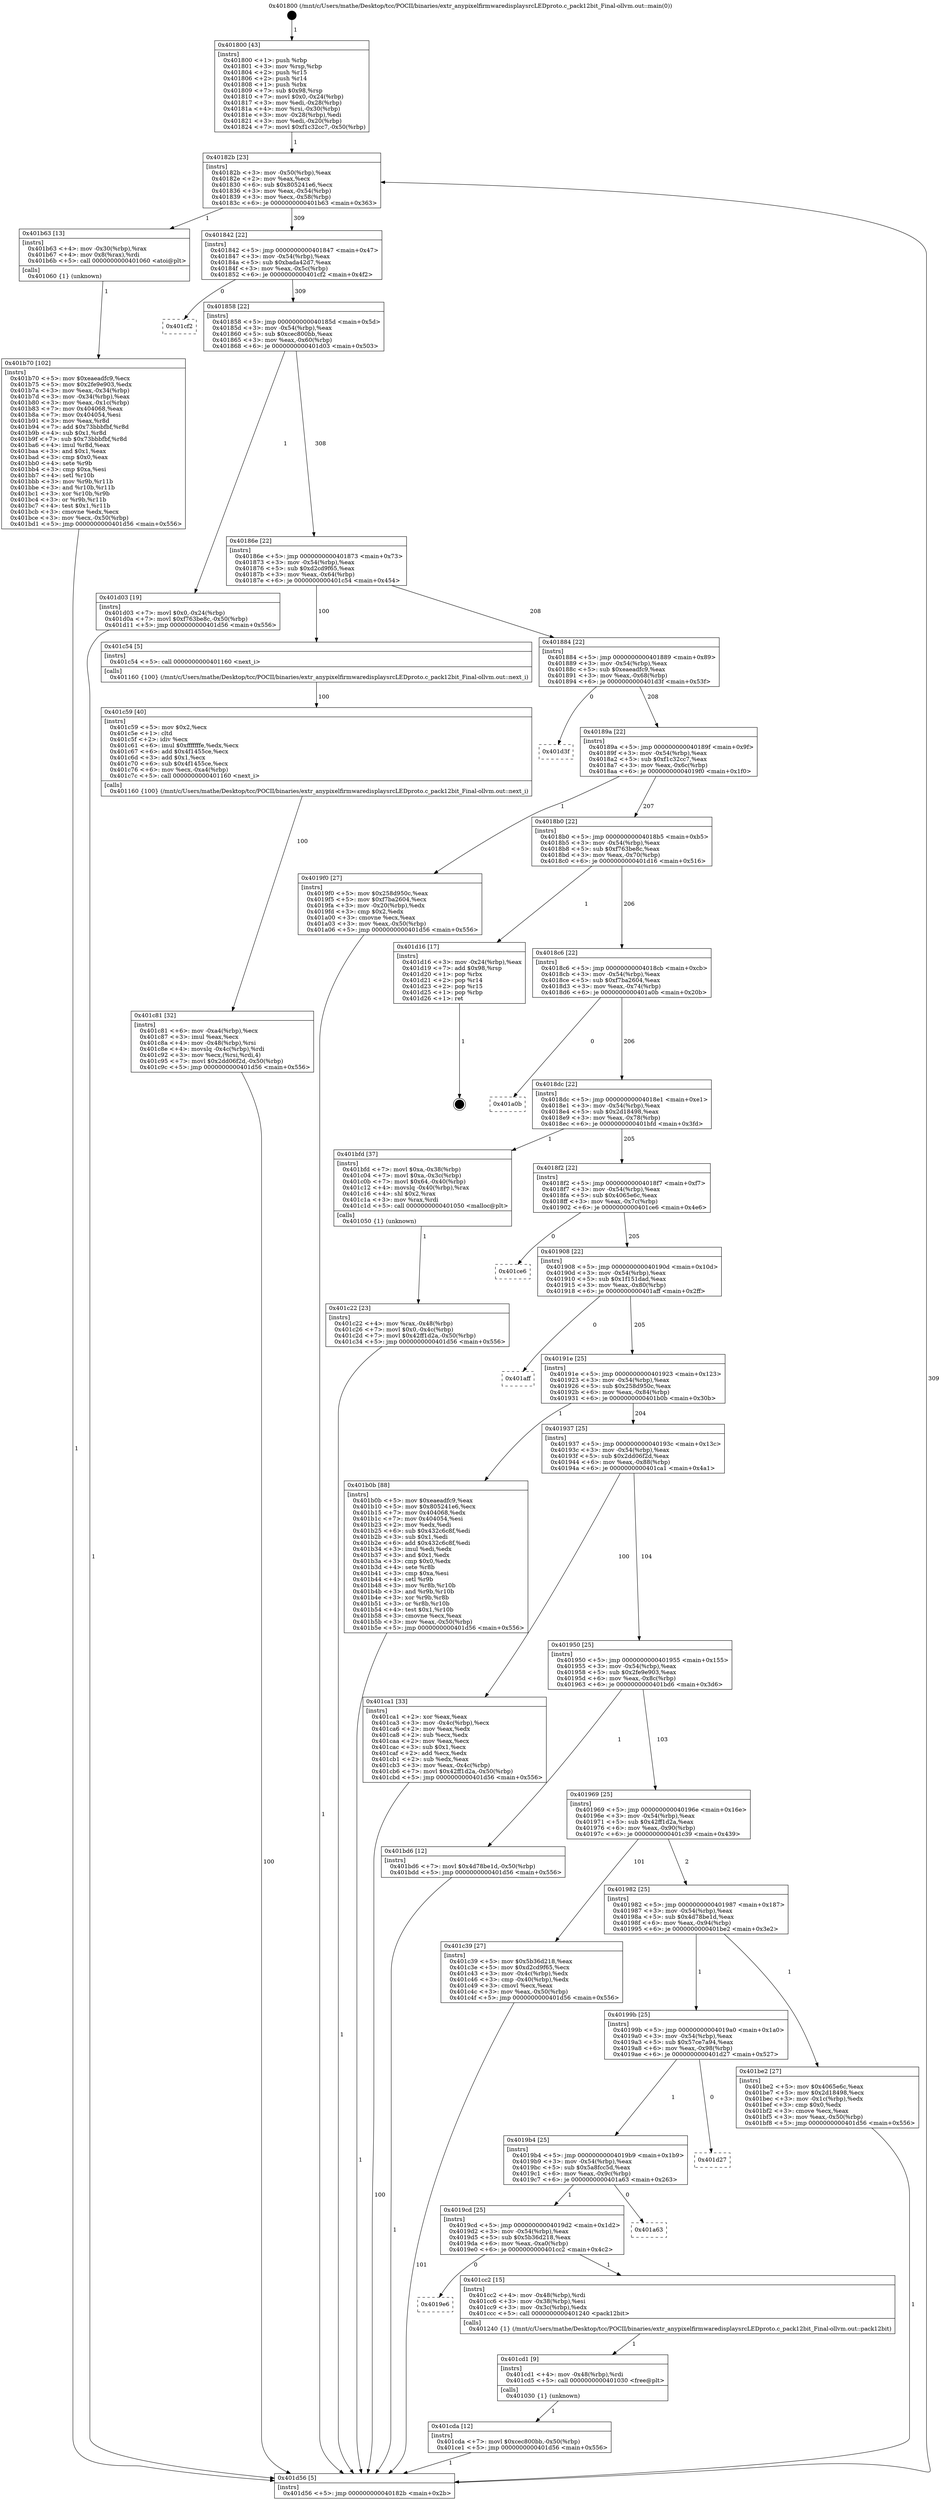 digraph "0x401800" {
  label = "0x401800 (/mnt/c/Users/mathe/Desktop/tcc/POCII/binaries/extr_anypixelfirmwaredisplaysrcLEDproto.c_pack12bit_Final-ollvm.out::main(0))"
  labelloc = "t"
  node[shape=record]

  Entry [label="",width=0.3,height=0.3,shape=circle,fillcolor=black,style=filled]
  "0x40182b" [label="{
     0x40182b [23]\l
     | [instrs]\l
     &nbsp;&nbsp;0x40182b \<+3\>: mov -0x50(%rbp),%eax\l
     &nbsp;&nbsp;0x40182e \<+2\>: mov %eax,%ecx\l
     &nbsp;&nbsp;0x401830 \<+6\>: sub $0x805241e6,%ecx\l
     &nbsp;&nbsp;0x401836 \<+3\>: mov %eax,-0x54(%rbp)\l
     &nbsp;&nbsp;0x401839 \<+3\>: mov %ecx,-0x58(%rbp)\l
     &nbsp;&nbsp;0x40183c \<+6\>: je 0000000000401b63 \<main+0x363\>\l
  }"]
  "0x401b63" [label="{
     0x401b63 [13]\l
     | [instrs]\l
     &nbsp;&nbsp;0x401b63 \<+4\>: mov -0x30(%rbp),%rax\l
     &nbsp;&nbsp;0x401b67 \<+4\>: mov 0x8(%rax),%rdi\l
     &nbsp;&nbsp;0x401b6b \<+5\>: call 0000000000401060 \<atoi@plt\>\l
     | [calls]\l
     &nbsp;&nbsp;0x401060 \{1\} (unknown)\l
  }"]
  "0x401842" [label="{
     0x401842 [22]\l
     | [instrs]\l
     &nbsp;&nbsp;0x401842 \<+5\>: jmp 0000000000401847 \<main+0x47\>\l
     &nbsp;&nbsp;0x401847 \<+3\>: mov -0x54(%rbp),%eax\l
     &nbsp;&nbsp;0x40184a \<+5\>: sub $0xbada42d7,%eax\l
     &nbsp;&nbsp;0x40184f \<+3\>: mov %eax,-0x5c(%rbp)\l
     &nbsp;&nbsp;0x401852 \<+6\>: je 0000000000401cf2 \<main+0x4f2\>\l
  }"]
  Exit [label="",width=0.3,height=0.3,shape=circle,fillcolor=black,style=filled,peripheries=2]
  "0x401cf2" [label="{
     0x401cf2\l
  }", style=dashed]
  "0x401858" [label="{
     0x401858 [22]\l
     | [instrs]\l
     &nbsp;&nbsp;0x401858 \<+5\>: jmp 000000000040185d \<main+0x5d\>\l
     &nbsp;&nbsp;0x40185d \<+3\>: mov -0x54(%rbp),%eax\l
     &nbsp;&nbsp;0x401860 \<+5\>: sub $0xcec800bb,%eax\l
     &nbsp;&nbsp;0x401865 \<+3\>: mov %eax,-0x60(%rbp)\l
     &nbsp;&nbsp;0x401868 \<+6\>: je 0000000000401d03 \<main+0x503\>\l
  }"]
  "0x401cda" [label="{
     0x401cda [12]\l
     | [instrs]\l
     &nbsp;&nbsp;0x401cda \<+7\>: movl $0xcec800bb,-0x50(%rbp)\l
     &nbsp;&nbsp;0x401ce1 \<+5\>: jmp 0000000000401d56 \<main+0x556\>\l
  }"]
  "0x401d03" [label="{
     0x401d03 [19]\l
     | [instrs]\l
     &nbsp;&nbsp;0x401d03 \<+7\>: movl $0x0,-0x24(%rbp)\l
     &nbsp;&nbsp;0x401d0a \<+7\>: movl $0xf763be8c,-0x50(%rbp)\l
     &nbsp;&nbsp;0x401d11 \<+5\>: jmp 0000000000401d56 \<main+0x556\>\l
  }"]
  "0x40186e" [label="{
     0x40186e [22]\l
     | [instrs]\l
     &nbsp;&nbsp;0x40186e \<+5\>: jmp 0000000000401873 \<main+0x73\>\l
     &nbsp;&nbsp;0x401873 \<+3\>: mov -0x54(%rbp),%eax\l
     &nbsp;&nbsp;0x401876 \<+5\>: sub $0xd2cd9f65,%eax\l
     &nbsp;&nbsp;0x40187b \<+3\>: mov %eax,-0x64(%rbp)\l
     &nbsp;&nbsp;0x40187e \<+6\>: je 0000000000401c54 \<main+0x454\>\l
  }"]
  "0x401cd1" [label="{
     0x401cd1 [9]\l
     | [instrs]\l
     &nbsp;&nbsp;0x401cd1 \<+4\>: mov -0x48(%rbp),%rdi\l
     &nbsp;&nbsp;0x401cd5 \<+5\>: call 0000000000401030 \<free@plt\>\l
     | [calls]\l
     &nbsp;&nbsp;0x401030 \{1\} (unknown)\l
  }"]
  "0x401c54" [label="{
     0x401c54 [5]\l
     | [instrs]\l
     &nbsp;&nbsp;0x401c54 \<+5\>: call 0000000000401160 \<next_i\>\l
     | [calls]\l
     &nbsp;&nbsp;0x401160 \{100\} (/mnt/c/Users/mathe/Desktop/tcc/POCII/binaries/extr_anypixelfirmwaredisplaysrcLEDproto.c_pack12bit_Final-ollvm.out::next_i)\l
  }"]
  "0x401884" [label="{
     0x401884 [22]\l
     | [instrs]\l
     &nbsp;&nbsp;0x401884 \<+5\>: jmp 0000000000401889 \<main+0x89\>\l
     &nbsp;&nbsp;0x401889 \<+3\>: mov -0x54(%rbp),%eax\l
     &nbsp;&nbsp;0x40188c \<+5\>: sub $0xeaeadfc9,%eax\l
     &nbsp;&nbsp;0x401891 \<+3\>: mov %eax,-0x68(%rbp)\l
     &nbsp;&nbsp;0x401894 \<+6\>: je 0000000000401d3f \<main+0x53f\>\l
  }"]
  "0x4019e6" [label="{
     0x4019e6\l
  }", style=dashed]
  "0x401d3f" [label="{
     0x401d3f\l
  }", style=dashed]
  "0x40189a" [label="{
     0x40189a [22]\l
     | [instrs]\l
     &nbsp;&nbsp;0x40189a \<+5\>: jmp 000000000040189f \<main+0x9f\>\l
     &nbsp;&nbsp;0x40189f \<+3\>: mov -0x54(%rbp),%eax\l
     &nbsp;&nbsp;0x4018a2 \<+5\>: sub $0xf1c32cc7,%eax\l
     &nbsp;&nbsp;0x4018a7 \<+3\>: mov %eax,-0x6c(%rbp)\l
     &nbsp;&nbsp;0x4018aa \<+6\>: je 00000000004019f0 \<main+0x1f0\>\l
  }"]
  "0x401cc2" [label="{
     0x401cc2 [15]\l
     | [instrs]\l
     &nbsp;&nbsp;0x401cc2 \<+4\>: mov -0x48(%rbp),%rdi\l
     &nbsp;&nbsp;0x401cc6 \<+3\>: mov -0x38(%rbp),%esi\l
     &nbsp;&nbsp;0x401cc9 \<+3\>: mov -0x3c(%rbp),%edx\l
     &nbsp;&nbsp;0x401ccc \<+5\>: call 0000000000401240 \<pack12bit\>\l
     | [calls]\l
     &nbsp;&nbsp;0x401240 \{1\} (/mnt/c/Users/mathe/Desktop/tcc/POCII/binaries/extr_anypixelfirmwaredisplaysrcLEDproto.c_pack12bit_Final-ollvm.out::pack12bit)\l
  }"]
  "0x4019f0" [label="{
     0x4019f0 [27]\l
     | [instrs]\l
     &nbsp;&nbsp;0x4019f0 \<+5\>: mov $0x258d950c,%eax\l
     &nbsp;&nbsp;0x4019f5 \<+5\>: mov $0xf7ba2604,%ecx\l
     &nbsp;&nbsp;0x4019fa \<+3\>: mov -0x20(%rbp),%edx\l
     &nbsp;&nbsp;0x4019fd \<+3\>: cmp $0x2,%edx\l
     &nbsp;&nbsp;0x401a00 \<+3\>: cmovne %ecx,%eax\l
     &nbsp;&nbsp;0x401a03 \<+3\>: mov %eax,-0x50(%rbp)\l
     &nbsp;&nbsp;0x401a06 \<+5\>: jmp 0000000000401d56 \<main+0x556\>\l
  }"]
  "0x4018b0" [label="{
     0x4018b0 [22]\l
     | [instrs]\l
     &nbsp;&nbsp;0x4018b0 \<+5\>: jmp 00000000004018b5 \<main+0xb5\>\l
     &nbsp;&nbsp;0x4018b5 \<+3\>: mov -0x54(%rbp),%eax\l
     &nbsp;&nbsp;0x4018b8 \<+5\>: sub $0xf763be8c,%eax\l
     &nbsp;&nbsp;0x4018bd \<+3\>: mov %eax,-0x70(%rbp)\l
     &nbsp;&nbsp;0x4018c0 \<+6\>: je 0000000000401d16 \<main+0x516\>\l
  }"]
  "0x401d56" [label="{
     0x401d56 [5]\l
     | [instrs]\l
     &nbsp;&nbsp;0x401d56 \<+5\>: jmp 000000000040182b \<main+0x2b\>\l
  }"]
  "0x401800" [label="{
     0x401800 [43]\l
     | [instrs]\l
     &nbsp;&nbsp;0x401800 \<+1\>: push %rbp\l
     &nbsp;&nbsp;0x401801 \<+3\>: mov %rsp,%rbp\l
     &nbsp;&nbsp;0x401804 \<+2\>: push %r15\l
     &nbsp;&nbsp;0x401806 \<+2\>: push %r14\l
     &nbsp;&nbsp;0x401808 \<+1\>: push %rbx\l
     &nbsp;&nbsp;0x401809 \<+7\>: sub $0x98,%rsp\l
     &nbsp;&nbsp;0x401810 \<+7\>: movl $0x0,-0x24(%rbp)\l
     &nbsp;&nbsp;0x401817 \<+3\>: mov %edi,-0x28(%rbp)\l
     &nbsp;&nbsp;0x40181a \<+4\>: mov %rsi,-0x30(%rbp)\l
     &nbsp;&nbsp;0x40181e \<+3\>: mov -0x28(%rbp),%edi\l
     &nbsp;&nbsp;0x401821 \<+3\>: mov %edi,-0x20(%rbp)\l
     &nbsp;&nbsp;0x401824 \<+7\>: movl $0xf1c32cc7,-0x50(%rbp)\l
  }"]
  "0x4019cd" [label="{
     0x4019cd [25]\l
     | [instrs]\l
     &nbsp;&nbsp;0x4019cd \<+5\>: jmp 00000000004019d2 \<main+0x1d2\>\l
     &nbsp;&nbsp;0x4019d2 \<+3\>: mov -0x54(%rbp),%eax\l
     &nbsp;&nbsp;0x4019d5 \<+5\>: sub $0x5b36d218,%eax\l
     &nbsp;&nbsp;0x4019da \<+6\>: mov %eax,-0xa0(%rbp)\l
     &nbsp;&nbsp;0x4019e0 \<+6\>: je 0000000000401cc2 \<main+0x4c2\>\l
  }"]
  "0x401d16" [label="{
     0x401d16 [17]\l
     | [instrs]\l
     &nbsp;&nbsp;0x401d16 \<+3\>: mov -0x24(%rbp),%eax\l
     &nbsp;&nbsp;0x401d19 \<+7\>: add $0x98,%rsp\l
     &nbsp;&nbsp;0x401d20 \<+1\>: pop %rbx\l
     &nbsp;&nbsp;0x401d21 \<+2\>: pop %r14\l
     &nbsp;&nbsp;0x401d23 \<+2\>: pop %r15\l
     &nbsp;&nbsp;0x401d25 \<+1\>: pop %rbp\l
     &nbsp;&nbsp;0x401d26 \<+1\>: ret\l
  }"]
  "0x4018c6" [label="{
     0x4018c6 [22]\l
     | [instrs]\l
     &nbsp;&nbsp;0x4018c6 \<+5\>: jmp 00000000004018cb \<main+0xcb\>\l
     &nbsp;&nbsp;0x4018cb \<+3\>: mov -0x54(%rbp),%eax\l
     &nbsp;&nbsp;0x4018ce \<+5\>: sub $0xf7ba2604,%eax\l
     &nbsp;&nbsp;0x4018d3 \<+3\>: mov %eax,-0x74(%rbp)\l
     &nbsp;&nbsp;0x4018d6 \<+6\>: je 0000000000401a0b \<main+0x20b\>\l
  }"]
  "0x401a63" [label="{
     0x401a63\l
  }", style=dashed]
  "0x401a0b" [label="{
     0x401a0b\l
  }", style=dashed]
  "0x4018dc" [label="{
     0x4018dc [22]\l
     | [instrs]\l
     &nbsp;&nbsp;0x4018dc \<+5\>: jmp 00000000004018e1 \<main+0xe1\>\l
     &nbsp;&nbsp;0x4018e1 \<+3\>: mov -0x54(%rbp),%eax\l
     &nbsp;&nbsp;0x4018e4 \<+5\>: sub $0x2d18498,%eax\l
     &nbsp;&nbsp;0x4018e9 \<+3\>: mov %eax,-0x78(%rbp)\l
     &nbsp;&nbsp;0x4018ec \<+6\>: je 0000000000401bfd \<main+0x3fd\>\l
  }"]
  "0x4019b4" [label="{
     0x4019b4 [25]\l
     | [instrs]\l
     &nbsp;&nbsp;0x4019b4 \<+5\>: jmp 00000000004019b9 \<main+0x1b9\>\l
     &nbsp;&nbsp;0x4019b9 \<+3\>: mov -0x54(%rbp),%eax\l
     &nbsp;&nbsp;0x4019bc \<+5\>: sub $0x5a8fcc5d,%eax\l
     &nbsp;&nbsp;0x4019c1 \<+6\>: mov %eax,-0x9c(%rbp)\l
     &nbsp;&nbsp;0x4019c7 \<+6\>: je 0000000000401a63 \<main+0x263\>\l
  }"]
  "0x401bfd" [label="{
     0x401bfd [37]\l
     | [instrs]\l
     &nbsp;&nbsp;0x401bfd \<+7\>: movl $0xa,-0x38(%rbp)\l
     &nbsp;&nbsp;0x401c04 \<+7\>: movl $0xa,-0x3c(%rbp)\l
     &nbsp;&nbsp;0x401c0b \<+7\>: movl $0x64,-0x40(%rbp)\l
     &nbsp;&nbsp;0x401c12 \<+4\>: movslq -0x40(%rbp),%rax\l
     &nbsp;&nbsp;0x401c16 \<+4\>: shl $0x2,%rax\l
     &nbsp;&nbsp;0x401c1a \<+3\>: mov %rax,%rdi\l
     &nbsp;&nbsp;0x401c1d \<+5\>: call 0000000000401050 \<malloc@plt\>\l
     | [calls]\l
     &nbsp;&nbsp;0x401050 \{1\} (unknown)\l
  }"]
  "0x4018f2" [label="{
     0x4018f2 [22]\l
     | [instrs]\l
     &nbsp;&nbsp;0x4018f2 \<+5\>: jmp 00000000004018f7 \<main+0xf7\>\l
     &nbsp;&nbsp;0x4018f7 \<+3\>: mov -0x54(%rbp),%eax\l
     &nbsp;&nbsp;0x4018fa \<+5\>: sub $0x4065e6c,%eax\l
     &nbsp;&nbsp;0x4018ff \<+3\>: mov %eax,-0x7c(%rbp)\l
     &nbsp;&nbsp;0x401902 \<+6\>: je 0000000000401ce6 \<main+0x4e6\>\l
  }"]
  "0x401d27" [label="{
     0x401d27\l
  }", style=dashed]
  "0x401ce6" [label="{
     0x401ce6\l
  }", style=dashed]
  "0x401908" [label="{
     0x401908 [22]\l
     | [instrs]\l
     &nbsp;&nbsp;0x401908 \<+5\>: jmp 000000000040190d \<main+0x10d\>\l
     &nbsp;&nbsp;0x40190d \<+3\>: mov -0x54(%rbp),%eax\l
     &nbsp;&nbsp;0x401910 \<+5\>: sub $0x1f151dad,%eax\l
     &nbsp;&nbsp;0x401915 \<+3\>: mov %eax,-0x80(%rbp)\l
     &nbsp;&nbsp;0x401918 \<+6\>: je 0000000000401aff \<main+0x2ff\>\l
  }"]
  "0x401c81" [label="{
     0x401c81 [32]\l
     | [instrs]\l
     &nbsp;&nbsp;0x401c81 \<+6\>: mov -0xa4(%rbp),%ecx\l
     &nbsp;&nbsp;0x401c87 \<+3\>: imul %eax,%ecx\l
     &nbsp;&nbsp;0x401c8a \<+4\>: mov -0x48(%rbp),%rsi\l
     &nbsp;&nbsp;0x401c8e \<+4\>: movslq -0x4c(%rbp),%rdi\l
     &nbsp;&nbsp;0x401c92 \<+3\>: mov %ecx,(%rsi,%rdi,4)\l
     &nbsp;&nbsp;0x401c95 \<+7\>: movl $0x2dd06f2d,-0x50(%rbp)\l
     &nbsp;&nbsp;0x401c9c \<+5\>: jmp 0000000000401d56 \<main+0x556\>\l
  }"]
  "0x401aff" [label="{
     0x401aff\l
  }", style=dashed]
  "0x40191e" [label="{
     0x40191e [25]\l
     | [instrs]\l
     &nbsp;&nbsp;0x40191e \<+5\>: jmp 0000000000401923 \<main+0x123\>\l
     &nbsp;&nbsp;0x401923 \<+3\>: mov -0x54(%rbp),%eax\l
     &nbsp;&nbsp;0x401926 \<+5\>: sub $0x258d950c,%eax\l
     &nbsp;&nbsp;0x40192b \<+6\>: mov %eax,-0x84(%rbp)\l
     &nbsp;&nbsp;0x401931 \<+6\>: je 0000000000401b0b \<main+0x30b\>\l
  }"]
  "0x401c59" [label="{
     0x401c59 [40]\l
     | [instrs]\l
     &nbsp;&nbsp;0x401c59 \<+5\>: mov $0x2,%ecx\l
     &nbsp;&nbsp;0x401c5e \<+1\>: cltd\l
     &nbsp;&nbsp;0x401c5f \<+2\>: idiv %ecx\l
     &nbsp;&nbsp;0x401c61 \<+6\>: imul $0xfffffffe,%edx,%ecx\l
     &nbsp;&nbsp;0x401c67 \<+6\>: add $0x4f1455ce,%ecx\l
     &nbsp;&nbsp;0x401c6d \<+3\>: add $0x1,%ecx\l
     &nbsp;&nbsp;0x401c70 \<+6\>: sub $0x4f1455ce,%ecx\l
     &nbsp;&nbsp;0x401c76 \<+6\>: mov %ecx,-0xa4(%rbp)\l
     &nbsp;&nbsp;0x401c7c \<+5\>: call 0000000000401160 \<next_i\>\l
     | [calls]\l
     &nbsp;&nbsp;0x401160 \{100\} (/mnt/c/Users/mathe/Desktop/tcc/POCII/binaries/extr_anypixelfirmwaredisplaysrcLEDproto.c_pack12bit_Final-ollvm.out::next_i)\l
  }"]
  "0x401b0b" [label="{
     0x401b0b [88]\l
     | [instrs]\l
     &nbsp;&nbsp;0x401b0b \<+5\>: mov $0xeaeadfc9,%eax\l
     &nbsp;&nbsp;0x401b10 \<+5\>: mov $0x805241e6,%ecx\l
     &nbsp;&nbsp;0x401b15 \<+7\>: mov 0x404068,%edx\l
     &nbsp;&nbsp;0x401b1c \<+7\>: mov 0x404054,%esi\l
     &nbsp;&nbsp;0x401b23 \<+2\>: mov %edx,%edi\l
     &nbsp;&nbsp;0x401b25 \<+6\>: sub $0x432c6c8f,%edi\l
     &nbsp;&nbsp;0x401b2b \<+3\>: sub $0x1,%edi\l
     &nbsp;&nbsp;0x401b2e \<+6\>: add $0x432c6c8f,%edi\l
     &nbsp;&nbsp;0x401b34 \<+3\>: imul %edi,%edx\l
     &nbsp;&nbsp;0x401b37 \<+3\>: and $0x1,%edx\l
     &nbsp;&nbsp;0x401b3a \<+3\>: cmp $0x0,%edx\l
     &nbsp;&nbsp;0x401b3d \<+4\>: sete %r8b\l
     &nbsp;&nbsp;0x401b41 \<+3\>: cmp $0xa,%esi\l
     &nbsp;&nbsp;0x401b44 \<+4\>: setl %r9b\l
     &nbsp;&nbsp;0x401b48 \<+3\>: mov %r8b,%r10b\l
     &nbsp;&nbsp;0x401b4b \<+3\>: and %r9b,%r10b\l
     &nbsp;&nbsp;0x401b4e \<+3\>: xor %r9b,%r8b\l
     &nbsp;&nbsp;0x401b51 \<+3\>: or %r8b,%r10b\l
     &nbsp;&nbsp;0x401b54 \<+4\>: test $0x1,%r10b\l
     &nbsp;&nbsp;0x401b58 \<+3\>: cmovne %ecx,%eax\l
     &nbsp;&nbsp;0x401b5b \<+3\>: mov %eax,-0x50(%rbp)\l
     &nbsp;&nbsp;0x401b5e \<+5\>: jmp 0000000000401d56 \<main+0x556\>\l
  }"]
  "0x401937" [label="{
     0x401937 [25]\l
     | [instrs]\l
     &nbsp;&nbsp;0x401937 \<+5\>: jmp 000000000040193c \<main+0x13c\>\l
     &nbsp;&nbsp;0x40193c \<+3\>: mov -0x54(%rbp),%eax\l
     &nbsp;&nbsp;0x40193f \<+5\>: sub $0x2dd06f2d,%eax\l
     &nbsp;&nbsp;0x401944 \<+6\>: mov %eax,-0x88(%rbp)\l
     &nbsp;&nbsp;0x40194a \<+6\>: je 0000000000401ca1 \<main+0x4a1\>\l
  }"]
  "0x401b70" [label="{
     0x401b70 [102]\l
     | [instrs]\l
     &nbsp;&nbsp;0x401b70 \<+5\>: mov $0xeaeadfc9,%ecx\l
     &nbsp;&nbsp;0x401b75 \<+5\>: mov $0x2fe9e903,%edx\l
     &nbsp;&nbsp;0x401b7a \<+3\>: mov %eax,-0x34(%rbp)\l
     &nbsp;&nbsp;0x401b7d \<+3\>: mov -0x34(%rbp),%eax\l
     &nbsp;&nbsp;0x401b80 \<+3\>: mov %eax,-0x1c(%rbp)\l
     &nbsp;&nbsp;0x401b83 \<+7\>: mov 0x404068,%eax\l
     &nbsp;&nbsp;0x401b8a \<+7\>: mov 0x404054,%esi\l
     &nbsp;&nbsp;0x401b91 \<+3\>: mov %eax,%r8d\l
     &nbsp;&nbsp;0x401b94 \<+7\>: add $0x73bbbfbf,%r8d\l
     &nbsp;&nbsp;0x401b9b \<+4\>: sub $0x1,%r8d\l
     &nbsp;&nbsp;0x401b9f \<+7\>: sub $0x73bbbfbf,%r8d\l
     &nbsp;&nbsp;0x401ba6 \<+4\>: imul %r8d,%eax\l
     &nbsp;&nbsp;0x401baa \<+3\>: and $0x1,%eax\l
     &nbsp;&nbsp;0x401bad \<+3\>: cmp $0x0,%eax\l
     &nbsp;&nbsp;0x401bb0 \<+4\>: sete %r9b\l
     &nbsp;&nbsp;0x401bb4 \<+3\>: cmp $0xa,%esi\l
     &nbsp;&nbsp;0x401bb7 \<+4\>: setl %r10b\l
     &nbsp;&nbsp;0x401bbb \<+3\>: mov %r9b,%r11b\l
     &nbsp;&nbsp;0x401bbe \<+3\>: and %r10b,%r11b\l
     &nbsp;&nbsp;0x401bc1 \<+3\>: xor %r10b,%r9b\l
     &nbsp;&nbsp;0x401bc4 \<+3\>: or %r9b,%r11b\l
     &nbsp;&nbsp;0x401bc7 \<+4\>: test $0x1,%r11b\l
     &nbsp;&nbsp;0x401bcb \<+3\>: cmovne %edx,%ecx\l
     &nbsp;&nbsp;0x401bce \<+3\>: mov %ecx,-0x50(%rbp)\l
     &nbsp;&nbsp;0x401bd1 \<+5\>: jmp 0000000000401d56 \<main+0x556\>\l
  }"]
  "0x401c22" [label="{
     0x401c22 [23]\l
     | [instrs]\l
     &nbsp;&nbsp;0x401c22 \<+4\>: mov %rax,-0x48(%rbp)\l
     &nbsp;&nbsp;0x401c26 \<+7\>: movl $0x0,-0x4c(%rbp)\l
     &nbsp;&nbsp;0x401c2d \<+7\>: movl $0x42ff1d2a,-0x50(%rbp)\l
     &nbsp;&nbsp;0x401c34 \<+5\>: jmp 0000000000401d56 \<main+0x556\>\l
  }"]
  "0x401ca1" [label="{
     0x401ca1 [33]\l
     | [instrs]\l
     &nbsp;&nbsp;0x401ca1 \<+2\>: xor %eax,%eax\l
     &nbsp;&nbsp;0x401ca3 \<+3\>: mov -0x4c(%rbp),%ecx\l
     &nbsp;&nbsp;0x401ca6 \<+2\>: mov %eax,%edx\l
     &nbsp;&nbsp;0x401ca8 \<+2\>: sub %ecx,%edx\l
     &nbsp;&nbsp;0x401caa \<+2\>: mov %eax,%ecx\l
     &nbsp;&nbsp;0x401cac \<+3\>: sub $0x1,%ecx\l
     &nbsp;&nbsp;0x401caf \<+2\>: add %ecx,%edx\l
     &nbsp;&nbsp;0x401cb1 \<+2\>: sub %edx,%eax\l
     &nbsp;&nbsp;0x401cb3 \<+3\>: mov %eax,-0x4c(%rbp)\l
     &nbsp;&nbsp;0x401cb6 \<+7\>: movl $0x42ff1d2a,-0x50(%rbp)\l
     &nbsp;&nbsp;0x401cbd \<+5\>: jmp 0000000000401d56 \<main+0x556\>\l
  }"]
  "0x401950" [label="{
     0x401950 [25]\l
     | [instrs]\l
     &nbsp;&nbsp;0x401950 \<+5\>: jmp 0000000000401955 \<main+0x155\>\l
     &nbsp;&nbsp;0x401955 \<+3\>: mov -0x54(%rbp),%eax\l
     &nbsp;&nbsp;0x401958 \<+5\>: sub $0x2fe9e903,%eax\l
     &nbsp;&nbsp;0x40195d \<+6\>: mov %eax,-0x8c(%rbp)\l
     &nbsp;&nbsp;0x401963 \<+6\>: je 0000000000401bd6 \<main+0x3d6\>\l
  }"]
  "0x40199b" [label="{
     0x40199b [25]\l
     | [instrs]\l
     &nbsp;&nbsp;0x40199b \<+5\>: jmp 00000000004019a0 \<main+0x1a0\>\l
     &nbsp;&nbsp;0x4019a0 \<+3\>: mov -0x54(%rbp),%eax\l
     &nbsp;&nbsp;0x4019a3 \<+5\>: sub $0x57ce7a94,%eax\l
     &nbsp;&nbsp;0x4019a8 \<+6\>: mov %eax,-0x98(%rbp)\l
     &nbsp;&nbsp;0x4019ae \<+6\>: je 0000000000401d27 \<main+0x527\>\l
  }"]
  "0x401bd6" [label="{
     0x401bd6 [12]\l
     | [instrs]\l
     &nbsp;&nbsp;0x401bd6 \<+7\>: movl $0x4d78be1d,-0x50(%rbp)\l
     &nbsp;&nbsp;0x401bdd \<+5\>: jmp 0000000000401d56 \<main+0x556\>\l
  }"]
  "0x401969" [label="{
     0x401969 [25]\l
     | [instrs]\l
     &nbsp;&nbsp;0x401969 \<+5\>: jmp 000000000040196e \<main+0x16e\>\l
     &nbsp;&nbsp;0x40196e \<+3\>: mov -0x54(%rbp),%eax\l
     &nbsp;&nbsp;0x401971 \<+5\>: sub $0x42ff1d2a,%eax\l
     &nbsp;&nbsp;0x401976 \<+6\>: mov %eax,-0x90(%rbp)\l
     &nbsp;&nbsp;0x40197c \<+6\>: je 0000000000401c39 \<main+0x439\>\l
  }"]
  "0x401be2" [label="{
     0x401be2 [27]\l
     | [instrs]\l
     &nbsp;&nbsp;0x401be2 \<+5\>: mov $0x4065e6c,%eax\l
     &nbsp;&nbsp;0x401be7 \<+5\>: mov $0x2d18498,%ecx\l
     &nbsp;&nbsp;0x401bec \<+3\>: mov -0x1c(%rbp),%edx\l
     &nbsp;&nbsp;0x401bef \<+3\>: cmp $0x0,%edx\l
     &nbsp;&nbsp;0x401bf2 \<+3\>: cmove %ecx,%eax\l
     &nbsp;&nbsp;0x401bf5 \<+3\>: mov %eax,-0x50(%rbp)\l
     &nbsp;&nbsp;0x401bf8 \<+5\>: jmp 0000000000401d56 \<main+0x556\>\l
  }"]
  "0x401c39" [label="{
     0x401c39 [27]\l
     | [instrs]\l
     &nbsp;&nbsp;0x401c39 \<+5\>: mov $0x5b36d218,%eax\l
     &nbsp;&nbsp;0x401c3e \<+5\>: mov $0xd2cd9f65,%ecx\l
     &nbsp;&nbsp;0x401c43 \<+3\>: mov -0x4c(%rbp),%edx\l
     &nbsp;&nbsp;0x401c46 \<+3\>: cmp -0x40(%rbp),%edx\l
     &nbsp;&nbsp;0x401c49 \<+3\>: cmovl %ecx,%eax\l
     &nbsp;&nbsp;0x401c4c \<+3\>: mov %eax,-0x50(%rbp)\l
     &nbsp;&nbsp;0x401c4f \<+5\>: jmp 0000000000401d56 \<main+0x556\>\l
  }"]
  "0x401982" [label="{
     0x401982 [25]\l
     | [instrs]\l
     &nbsp;&nbsp;0x401982 \<+5\>: jmp 0000000000401987 \<main+0x187\>\l
     &nbsp;&nbsp;0x401987 \<+3\>: mov -0x54(%rbp),%eax\l
     &nbsp;&nbsp;0x40198a \<+5\>: sub $0x4d78be1d,%eax\l
     &nbsp;&nbsp;0x40198f \<+6\>: mov %eax,-0x94(%rbp)\l
     &nbsp;&nbsp;0x401995 \<+6\>: je 0000000000401be2 \<main+0x3e2\>\l
  }"]
  Entry -> "0x401800" [label=" 1"]
  "0x40182b" -> "0x401b63" [label=" 1"]
  "0x40182b" -> "0x401842" [label=" 309"]
  "0x401d16" -> Exit [label=" 1"]
  "0x401842" -> "0x401cf2" [label=" 0"]
  "0x401842" -> "0x401858" [label=" 309"]
  "0x401d03" -> "0x401d56" [label=" 1"]
  "0x401858" -> "0x401d03" [label=" 1"]
  "0x401858" -> "0x40186e" [label=" 308"]
  "0x401cda" -> "0x401d56" [label=" 1"]
  "0x40186e" -> "0x401c54" [label=" 100"]
  "0x40186e" -> "0x401884" [label=" 208"]
  "0x401cd1" -> "0x401cda" [label=" 1"]
  "0x401884" -> "0x401d3f" [label=" 0"]
  "0x401884" -> "0x40189a" [label=" 208"]
  "0x401cc2" -> "0x401cd1" [label=" 1"]
  "0x40189a" -> "0x4019f0" [label=" 1"]
  "0x40189a" -> "0x4018b0" [label=" 207"]
  "0x4019f0" -> "0x401d56" [label=" 1"]
  "0x401800" -> "0x40182b" [label=" 1"]
  "0x401d56" -> "0x40182b" [label=" 309"]
  "0x4019cd" -> "0x4019e6" [label=" 0"]
  "0x4018b0" -> "0x401d16" [label=" 1"]
  "0x4018b0" -> "0x4018c6" [label=" 206"]
  "0x4019cd" -> "0x401cc2" [label=" 1"]
  "0x4018c6" -> "0x401a0b" [label=" 0"]
  "0x4018c6" -> "0x4018dc" [label=" 206"]
  "0x4019b4" -> "0x4019cd" [label=" 1"]
  "0x4018dc" -> "0x401bfd" [label=" 1"]
  "0x4018dc" -> "0x4018f2" [label=" 205"]
  "0x4019b4" -> "0x401a63" [label=" 0"]
  "0x4018f2" -> "0x401ce6" [label=" 0"]
  "0x4018f2" -> "0x401908" [label=" 205"]
  "0x40199b" -> "0x4019b4" [label=" 1"]
  "0x401908" -> "0x401aff" [label=" 0"]
  "0x401908" -> "0x40191e" [label=" 205"]
  "0x40199b" -> "0x401d27" [label=" 0"]
  "0x40191e" -> "0x401b0b" [label=" 1"]
  "0x40191e" -> "0x401937" [label=" 204"]
  "0x401b0b" -> "0x401d56" [label=" 1"]
  "0x401b63" -> "0x401b70" [label=" 1"]
  "0x401b70" -> "0x401d56" [label=" 1"]
  "0x401ca1" -> "0x401d56" [label=" 100"]
  "0x401937" -> "0x401ca1" [label=" 100"]
  "0x401937" -> "0x401950" [label=" 104"]
  "0x401c81" -> "0x401d56" [label=" 100"]
  "0x401950" -> "0x401bd6" [label=" 1"]
  "0x401950" -> "0x401969" [label=" 103"]
  "0x401bd6" -> "0x401d56" [label=" 1"]
  "0x401c59" -> "0x401c81" [label=" 100"]
  "0x401969" -> "0x401c39" [label=" 101"]
  "0x401969" -> "0x401982" [label=" 2"]
  "0x401c54" -> "0x401c59" [label=" 100"]
  "0x401982" -> "0x401be2" [label=" 1"]
  "0x401982" -> "0x40199b" [label=" 1"]
  "0x401be2" -> "0x401d56" [label=" 1"]
  "0x401bfd" -> "0x401c22" [label=" 1"]
  "0x401c22" -> "0x401d56" [label=" 1"]
  "0x401c39" -> "0x401d56" [label=" 101"]
}
